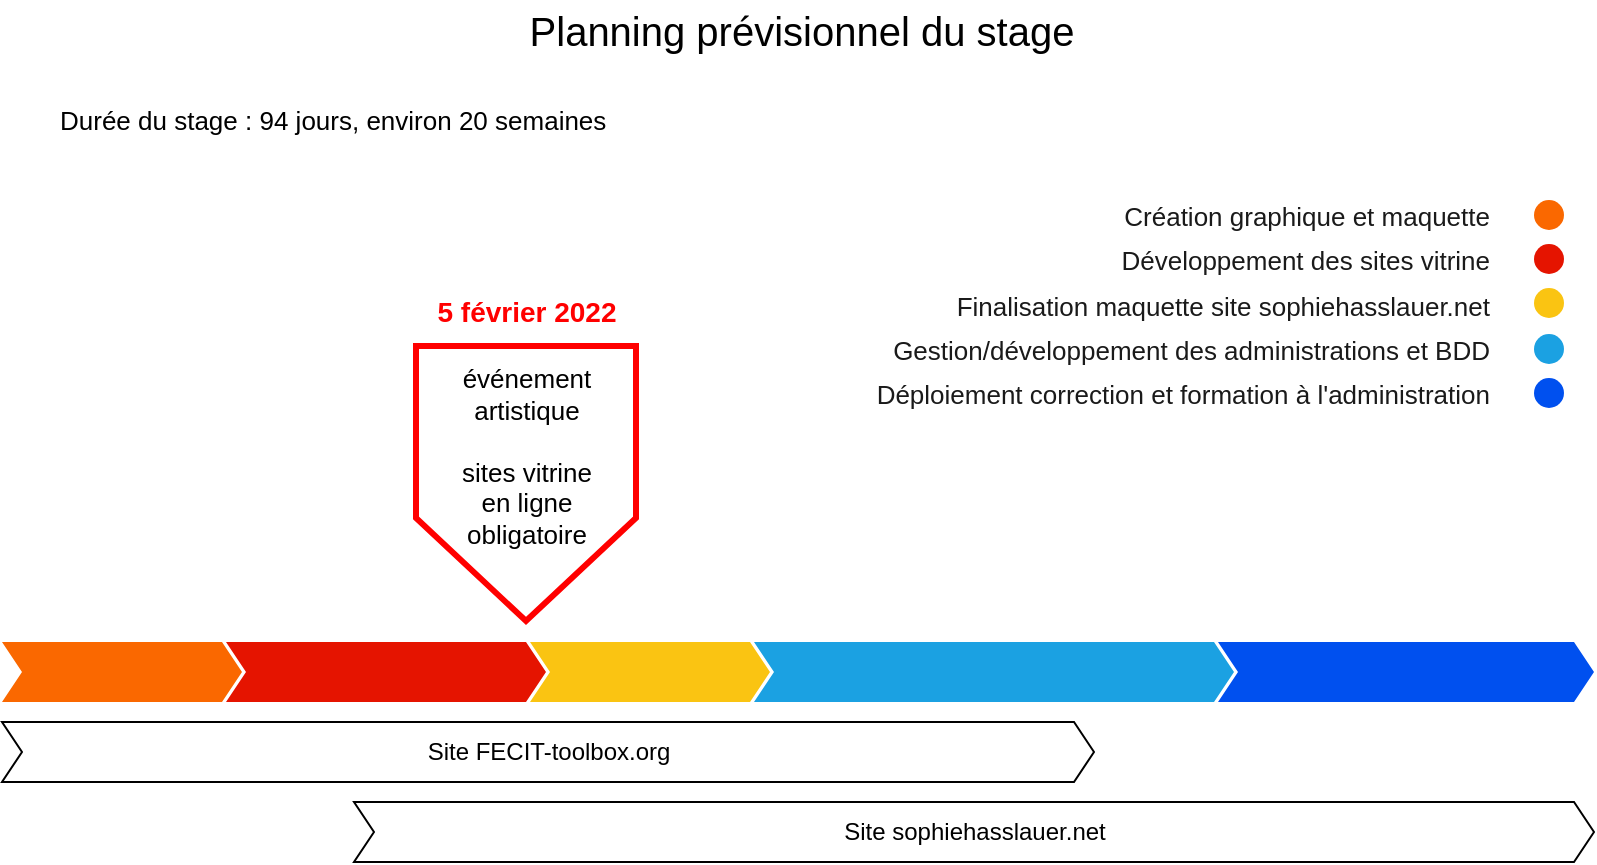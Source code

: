 <mxfile version="17.5.0" type="github">
  <diagram id="iWKNTOUgpukIIGYLg3hr" name="Page-1">
    <mxGraphModel dx="865" dy="476" grid="1" gridSize="10" guides="1" tooltips="1" connect="1" arrows="1" fold="1" page="1" pageScale="1" pageWidth="827" pageHeight="1169" math="0" shadow="0">
      <root>
        <mxCell id="0" />
        <mxCell id="1" parent="0" />
        <mxCell id="GADvh1nI1tQ5H140N6T1-2" value="Site sophiehasslauer.net" style="html=1;shadow=0;dashed=0;align=center;verticalAlign=middle;shape=mxgraph.arrows2.arrow;dy=0;dx=10;notch=10;" vertex="1" parent="1">
          <mxGeometry x="190" y="441" width="620" height="30" as="geometry" />
        </mxCell>
        <mxCell id="GADvh1nI1tQ5H140N6T1-3" value="Planning prévisionnel du stage" style="text;html=1;strokeColor=none;fillColor=none;align=center;verticalAlign=middle;whiteSpace=wrap;rounded=0;fontSize=20;" vertex="1" parent="1">
          <mxGeometry x="251" y="40" width="326" height="30" as="geometry" />
        </mxCell>
        <mxCell id="GADvh1nI1tQ5H140N6T1-4" value="Durée du stage :&amp;nbsp;&lt;span&gt;94 jours, environ 20 semaines&lt;/span&gt;" style="text;html=1;align=left;verticalAlign=middle;resizable=0;points=[];autosize=1;strokeColor=none;fillColor=none;fontSize=13;" vertex="1" parent="1">
          <mxGeometry x="41" y="90" width="290" height="20" as="geometry" />
        </mxCell>
        <mxCell id="GADvh1nI1tQ5H140N6T1-5" value="Site FECIT-toolbox.org" style="html=1;shadow=0;dashed=0;align=center;verticalAlign=middle;shape=mxgraph.arrows2.arrow;dy=0;dx=10;notch=10;" vertex="1" parent="1">
          <mxGeometry x="14" y="401" width="546" height="30" as="geometry" />
        </mxCell>
        <mxCell id="GADvh1nI1tQ5H140N6T1-6" value="" style="html=1;shadow=0;dashed=0;align=center;verticalAlign=middle;shape=mxgraph.arrows2.arrow;dy=0;dx=10;notch=10;fontSize=14;fillColor=#fa6800;fontColor=#000000;strokeColor=none;" vertex="1" parent="1">
          <mxGeometry x="14" y="361" width="120" height="30" as="geometry" />
        </mxCell>
        <mxCell id="GADvh1nI1tQ5H140N6T1-7" value="" style="html=1;shadow=0;dashed=0;align=center;verticalAlign=middle;shape=mxgraph.arrows2.arrow;dy=0;dx=10;notch=10;fontSize=14;fillColor=#e51400;fontColor=#ffffff;strokeColor=none;" vertex="1" parent="1">
          <mxGeometry x="126" y="361" width="160" height="30" as="geometry" />
        </mxCell>
        <mxCell id="GADvh1nI1tQ5H140N6T1-8" value="" style="html=1;shadow=0;dashed=0;align=center;verticalAlign=middle;shape=mxgraph.arrows2.arrow;dy=0;dx=10;notch=10;fontSize=14;fillColor=#FAC412;fontColor=#000000;strokeColor=none;" vertex="1" parent="1">
          <mxGeometry x="278" y="361" width="120" height="30" as="geometry" />
        </mxCell>
        <mxCell id="GADvh1nI1tQ5H140N6T1-9" value="" style="html=1;shadow=0;dashed=0;align=center;verticalAlign=middle;shape=mxgraph.arrows2.arrow;dy=0;dx=10;notch=10;fontSize=14;fillColor=#1ba1e2;fontColor=#ffffff;strokeColor=none;" vertex="1" parent="1">
          <mxGeometry x="390" y="361" width="240" height="30" as="geometry" />
        </mxCell>
        <mxCell id="GADvh1nI1tQ5H140N6T1-10" value="" style="html=1;shadow=0;dashed=0;align=center;verticalAlign=middle;shape=mxgraph.arrows2.arrow;dy=0;dx=10;notch=10;fontSize=14;fillColor=#0050ef;fontColor=#ffffff;strokeColor=none;" vertex="1" parent="1">
          <mxGeometry x="622" y="361" width="188" height="30" as="geometry" />
        </mxCell>
        <mxCell id="GADvh1nI1tQ5H140N6T1-11" value="" style="shape=offPageConnector;whiteSpace=wrap;html=1;fontSize=14;strokeColor=#FF0000;strokeWidth=3;" vertex="1" parent="1">
          <mxGeometry x="221" y="213" width="110" height="137.5" as="geometry" />
        </mxCell>
        <mxCell id="GADvh1nI1tQ5H140N6T1-13" value="événement&lt;br style=&quot;font-size: 13px;&quot;&gt;artistique&lt;br style=&quot;font-size: 13px;&quot;&gt;&lt;br style=&quot;font-size: 13px;&quot;&gt;sites vitrine&lt;br style=&quot;font-size: 13px;&quot;&gt;en ligne&lt;br style=&quot;font-size: 13px;&quot;&gt;obligatoire" style="text;html=1;align=center;verticalAlign=top;resizable=0;points=[];autosize=1;strokeColor=none;fillColor=none;fontSize=13;" vertex="1" parent="1">
          <mxGeometry x="236" y="214.5" width="80" height="100" as="geometry" />
        </mxCell>
        <mxCell id="GADvh1nI1tQ5H140N6T1-14" value="5 février 2022" style="text;html=1;align=center;verticalAlign=middle;resizable=0;points=[];autosize=1;strokeColor=none;fillColor=none;fontSize=14;fontColor=#FF0000;fontStyle=1" vertex="1" parent="1">
          <mxGeometry x="221" y="186" width="110" height="20" as="geometry" />
        </mxCell>
        <mxCell id="GADvh1nI1tQ5H140N6T1-16" value="" style="ellipse;whiteSpace=wrap;html=1;aspect=fixed;fontSize=14;fontColor=#000000;strokeColor=none;strokeWidth=3;fillColor=#fa6800;shadow=0;dashed=0;" vertex="1" parent="1">
          <mxGeometry x="780" y="140" width="15" height="15" as="geometry" />
        </mxCell>
        <mxCell id="GADvh1nI1tQ5H140N6T1-17" value="" style="ellipse;whiteSpace=wrap;html=1;aspect=fixed;fontSize=14;fontColor=#ffffff;strokeColor=none;strokeWidth=3;fillColor=#e51400;shadow=0;dashed=0;" vertex="1" parent="1">
          <mxGeometry x="780" y="162" width="15" height="15" as="geometry" />
        </mxCell>
        <mxCell id="GADvh1nI1tQ5H140N6T1-18" value="" style="ellipse;whiteSpace=wrap;html=1;aspect=fixed;fontSize=13;fontColor=#FF0000;strokeColor=none;strokeWidth=3;fillColor=#FAC412;" vertex="1" parent="1">
          <mxGeometry x="780" y="184" width="15" height="15" as="geometry" />
        </mxCell>
        <mxCell id="GADvh1nI1tQ5H140N6T1-19" value="" style="ellipse;whiteSpace=wrap;html=1;aspect=fixed;fontSize=14;fontColor=#ffffff;strokeColor=none;strokeWidth=3;fillColor=#1ba1e2;shadow=0;dashed=0;" vertex="1" parent="1">
          <mxGeometry x="780" y="207" width="15" height="15" as="geometry" />
        </mxCell>
        <mxCell id="GADvh1nI1tQ5H140N6T1-20" value="" style="ellipse;whiteSpace=wrap;html=1;aspect=fixed;fontSize=14;fontColor=#ffffff;strokeColor=none;strokeWidth=3;fillColor=#0050ef;shadow=0;dashed=0;" vertex="1" parent="1">
          <mxGeometry x="780" y="229" width="15" height="15" as="geometry" />
        </mxCell>
        <mxCell id="GADvh1nI1tQ5H140N6T1-22" value="&lt;font color=&quot;#1a1a1a&quot;&gt;Création graphique et maquette&lt;/font&gt;" style="text;html=1;strokeColor=none;fillColor=none;align=right;verticalAlign=middle;whiteSpace=wrap;rounded=0;fontSize=13;fontColor=#FF0000;" vertex="1" parent="1">
          <mxGeometry x="560" y="132.5" width="200" height="30" as="geometry" />
        </mxCell>
        <mxCell id="GADvh1nI1tQ5H140N6T1-23" value="&lt;font color=&quot;#1a1a1a&quot;&gt;Développement&amp;nbsp;des sites vitrine&lt;/font&gt;" style="text;html=1;strokeColor=none;fillColor=none;align=right;verticalAlign=middle;whiteSpace=wrap;rounded=0;fontSize=13;fontColor=#FF0000;" vertex="1" parent="1">
          <mxGeometry x="560" y="154.5" width="200" height="30" as="geometry" />
        </mxCell>
        <mxCell id="GADvh1nI1tQ5H140N6T1-24" value="&lt;font color=&quot;#1a1a1a&quot;&gt;Finalisation maquette site sophiehasslauer.net&lt;/font&gt;" style="text;html=1;strokeColor=none;fillColor=none;align=right;verticalAlign=middle;whiteSpace=wrap;rounded=0;fontSize=13;fontColor=#FF0000;" vertex="1" parent="1">
          <mxGeometry x="460" y="177.5" width="300" height="30" as="geometry" />
        </mxCell>
        <mxCell id="GADvh1nI1tQ5H140N6T1-25" value="&lt;font color=&quot;#1a1a1a&quot;&gt;Gestion/développement des administrations et BDD&lt;/font&gt;" style="text;html=1;strokeColor=none;fillColor=none;align=right;verticalAlign=middle;whiteSpace=wrap;rounded=0;fontSize=13;fontColor=#FF0000;" vertex="1" parent="1">
          <mxGeometry x="440" y="199.5" width="320" height="30" as="geometry" />
        </mxCell>
        <mxCell id="GADvh1nI1tQ5H140N6T1-26" value="&lt;font color=&quot;#1a1a1a&quot;&gt;Déploiement correction et formation à l&#39;administration&lt;/font&gt;" style="text;html=1;strokeColor=none;fillColor=none;align=right;verticalAlign=middle;whiteSpace=wrap;rounded=0;fontSize=13;fontColor=#FF0000;" vertex="1" parent="1">
          <mxGeometry x="440" y="221.5" width="320" height="30" as="geometry" />
        </mxCell>
      </root>
    </mxGraphModel>
  </diagram>
</mxfile>
